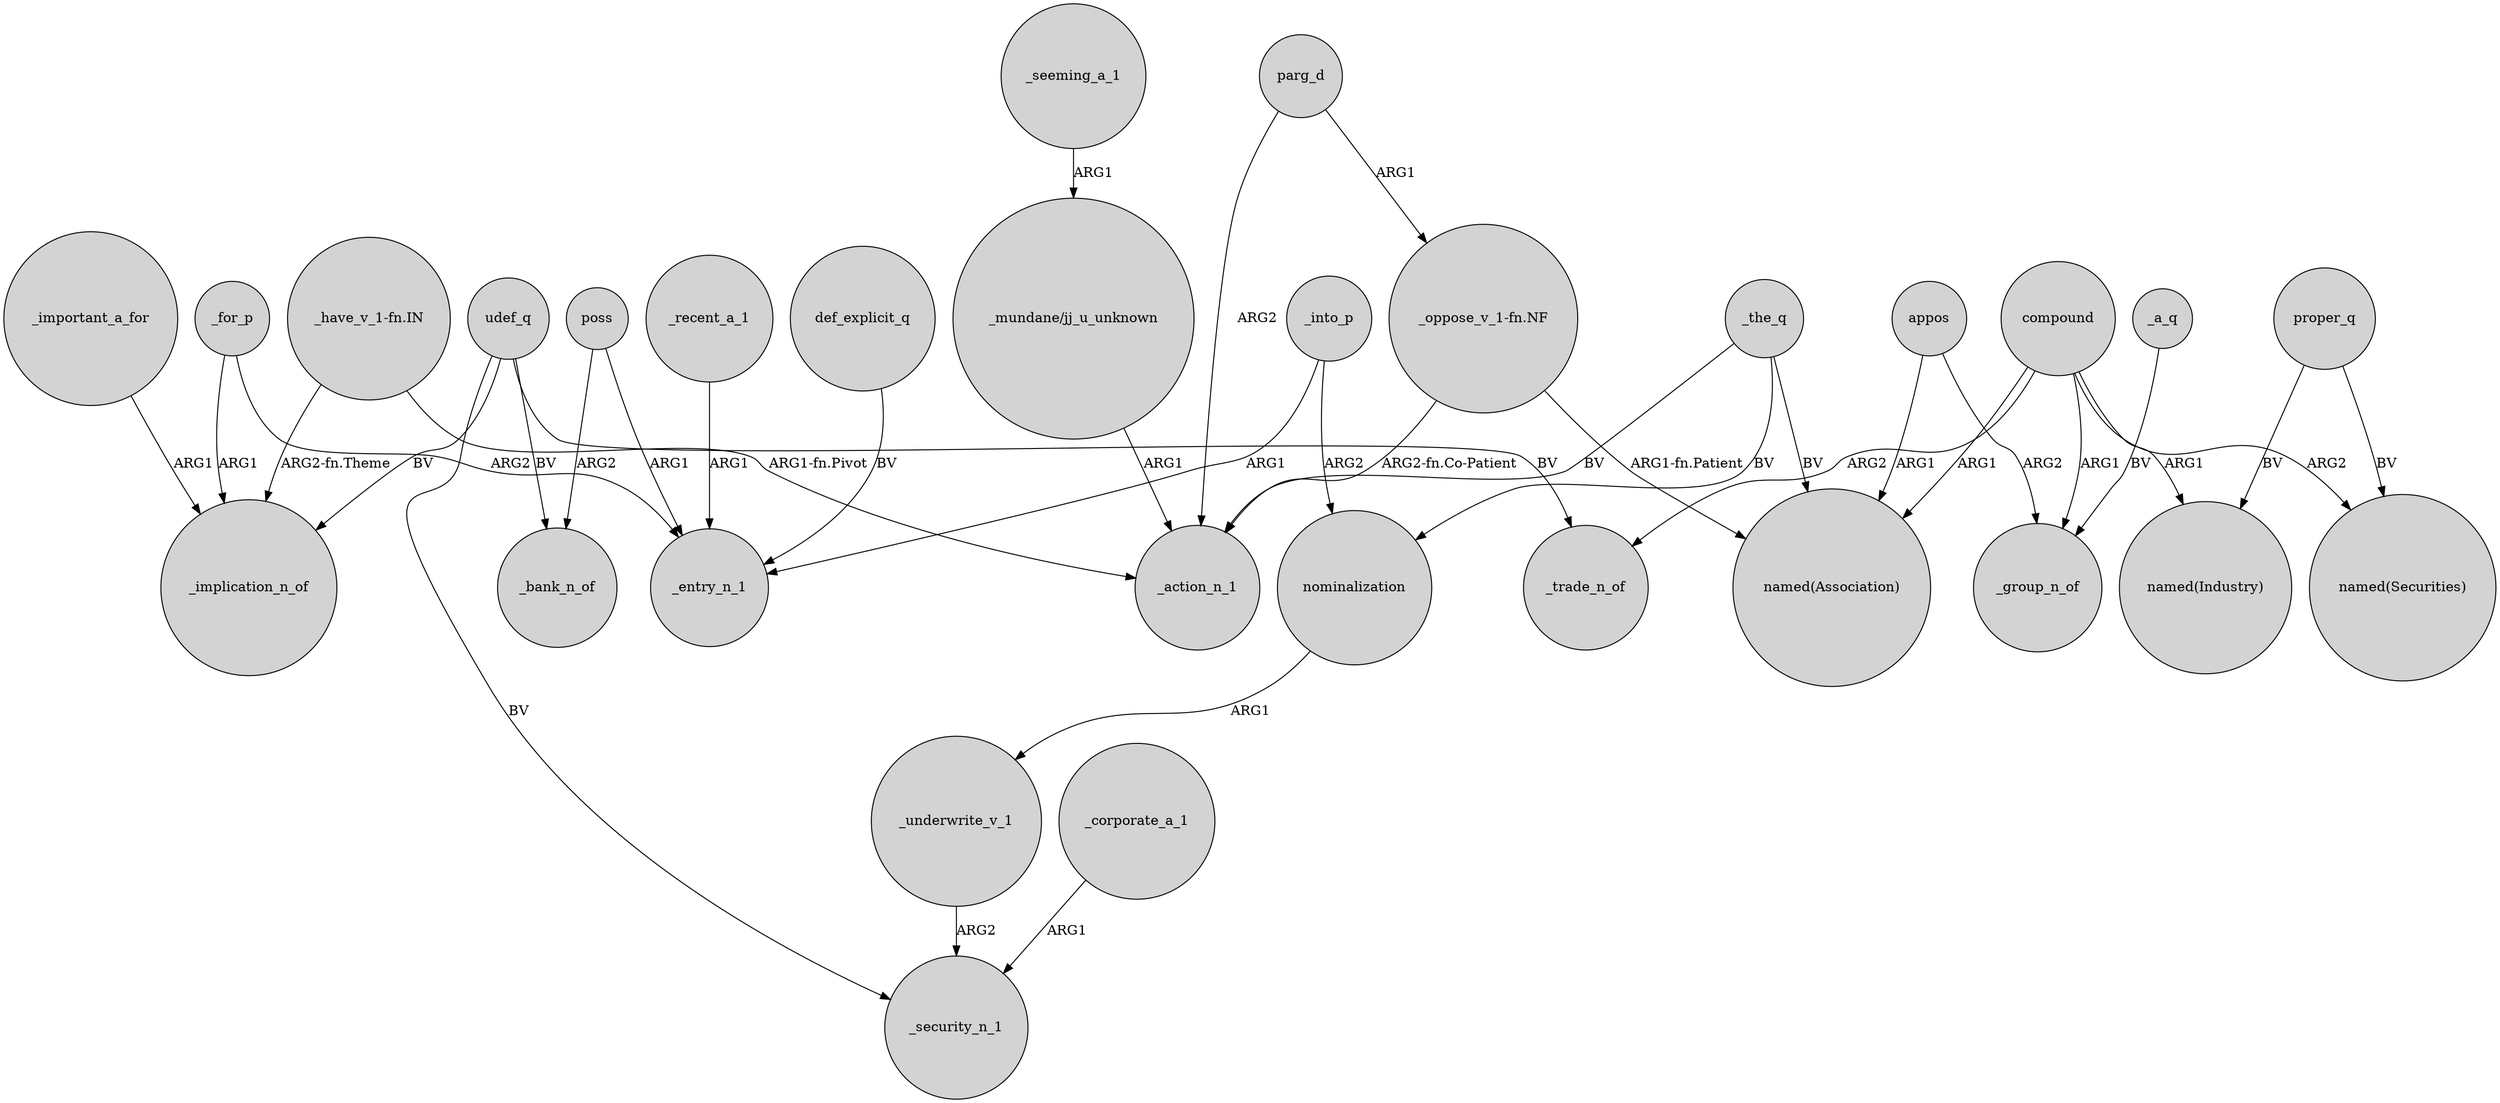 digraph {
	node [shape=circle style=filled]
	poss -> _bank_n_of [label=ARG2]
	udef_q -> _trade_n_of [label=BV]
	_the_q -> _action_n_1 [label=BV]
	_recent_a_1 -> _entry_n_1 [label=ARG1]
	_corporate_a_1 -> _security_n_1 [label=ARG1]
	appos -> "named(Association)" [label=ARG1]
	parg_d -> _action_n_1 [label=ARG2]
	_into_p -> _entry_n_1 [label=ARG1]
	"_mundane/jj_u_unknown" -> _action_n_1 [label=ARG1]
	_into_p -> nominalization [label=ARG2]
	udef_q -> _implication_n_of [label=BV]
	_seeming_a_1 -> "_mundane/jj_u_unknown" [label=ARG1]
	_for_p -> _implication_n_of [label=ARG1]
	"_have_v_1-fn.IN" -> _action_n_1 [label="ARG1-fn.Pivot"]
	"_oppose_v_1-fn.NF" -> "named(Association)" [label="ARG1-fn.Patient"]
	_for_p -> _entry_n_1 [label=ARG2]
	compound -> "named(Industry)" [label=ARG1]
	poss -> _entry_n_1 [label=ARG1]
	udef_q -> _security_n_1 [label=BV]
	"_oppose_v_1-fn.NF" -> _action_n_1 [label="ARG2-fn.Co-Patient"]
	proper_q -> "named(Industry)" [label=BV]
	appos -> _group_n_of [label=ARG2]
	compound -> _trade_n_of [label=ARG2]
	compound -> "named(Securities)" [label=ARG2]
	_important_a_for -> _implication_n_of [label=ARG1]
	_underwrite_v_1 -> _security_n_1 [label=ARG2]
	proper_q -> "named(Securities)" [label=BV]
	nominalization -> _underwrite_v_1 [label=ARG1]
	parg_d -> "_oppose_v_1-fn.NF" [label=ARG1]
	"_have_v_1-fn.IN" -> _implication_n_of [label="ARG2-fn.Theme"]
	_the_q -> "named(Association)" [label=BV]
	def_explicit_q -> _entry_n_1 [label=BV]
	_a_q -> _group_n_of [label=BV]
	compound -> "named(Association)" [label=ARG1]
	compound -> _group_n_of [label=ARG1]
	udef_q -> _bank_n_of [label=BV]
	_the_q -> nominalization [label=BV]
}
